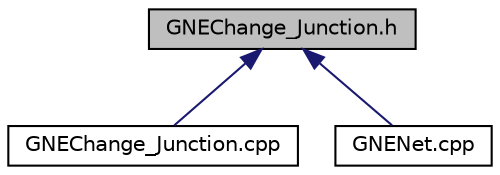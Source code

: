digraph "GNEChange_Junction.h"
{
  edge [fontname="Helvetica",fontsize="10",labelfontname="Helvetica",labelfontsize="10"];
  node [fontname="Helvetica",fontsize="10",shape=record];
  Node6 [label="GNEChange_Junction.h",height=0.2,width=0.4,color="black", fillcolor="grey75", style="filled", fontcolor="black"];
  Node6 -> Node7 [dir="back",color="midnightblue",fontsize="10",style="solid",fontname="Helvetica"];
  Node7 [label="GNEChange_Junction.cpp",height=0.2,width=0.4,color="black", fillcolor="white", style="filled",URL="$d3/dd7/_g_n_e_change___junction_8cpp.html"];
  Node6 -> Node8 [dir="back",color="midnightblue",fontsize="10",style="solid",fontname="Helvetica"];
  Node8 [label="GNENet.cpp",height=0.2,width=0.4,color="black", fillcolor="white", style="filled",URL="$d1/db1/_g_n_e_net_8cpp.html"];
}
